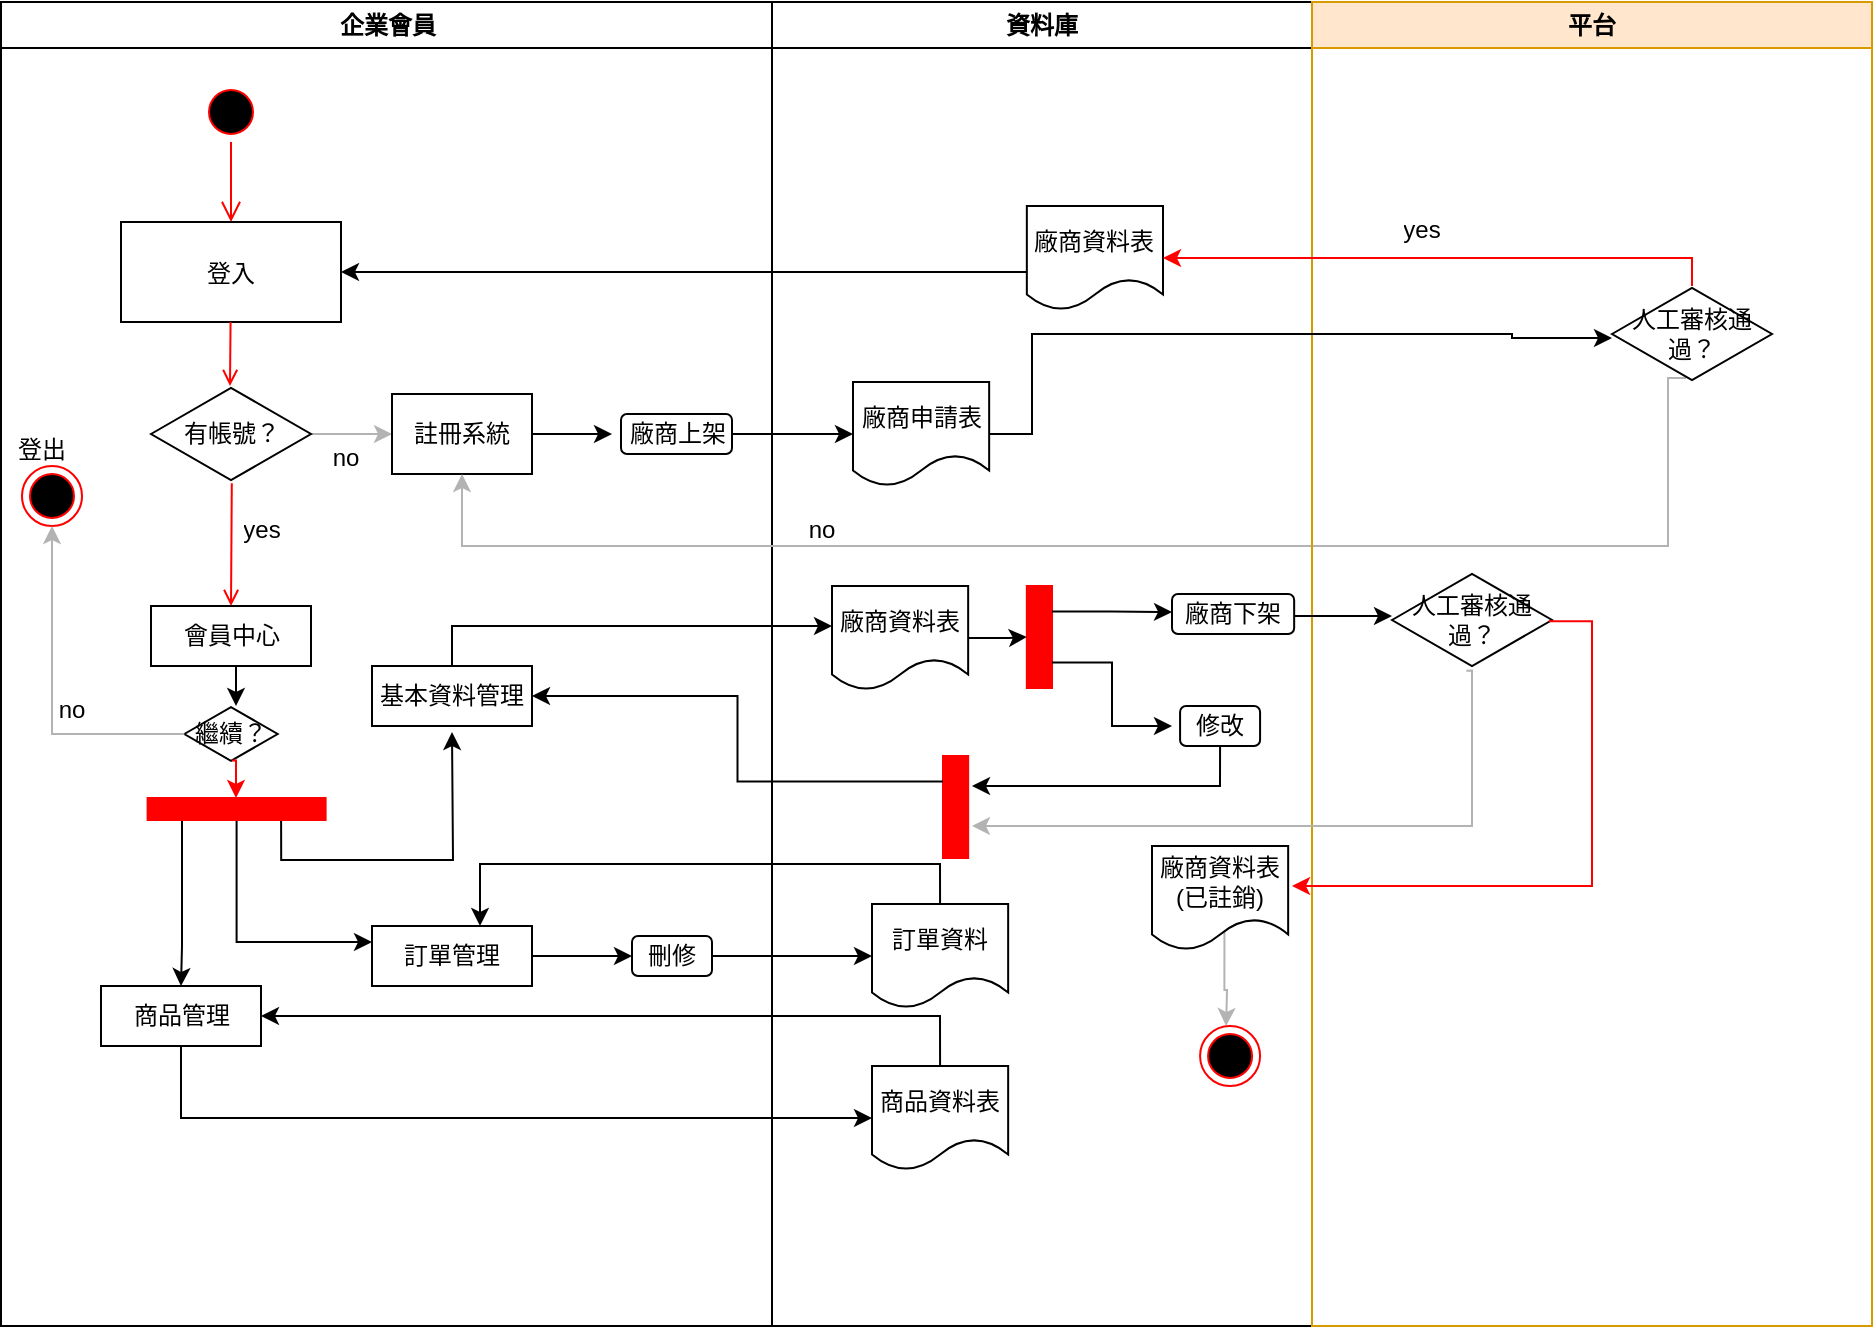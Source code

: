 <mxfile version="14.8.1" type="github" pages="2">
  <diagram name="Page-1" id="e7e014a7-5840-1c2e-5031-d8a46d1fe8dd">
    <mxGraphModel dx="331" dy="680" grid="1" gridSize="10" guides="1" tooltips="1" connect="1" arrows="1" fold="1" page="1" pageScale="1" pageWidth="1169" pageHeight="826" background="none" math="0" shadow="0">
      <root>
        <mxCell id="0" />
        <mxCell id="1" parent="0" />
        <mxCell id="2" value="企業會員" style="swimlane;whiteSpace=wrap" parent="1" vertex="1">
          <mxGeometry x="164.5" y="128" width="385.5" height="662" as="geometry" />
        </mxCell>
        <mxCell id="5" value="" style="ellipse;shape=startState;fillColor=#000000;strokeColor=#ff0000;" parent="2" vertex="1">
          <mxGeometry x="100" y="40" width="30" height="30" as="geometry" />
        </mxCell>
        <mxCell id="6" value="" style="edgeStyle=elbowEdgeStyle;elbow=horizontal;verticalAlign=bottom;endArrow=open;endSize=8;strokeColor=#FF0000;endFill=1;rounded=0" parent="2" source="5" target="7" edge="1">
          <mxGeometry x="100" y="40" as="geometry">
            <mxPoint x="115" y="110" as="targetPoint" />
          </mxGeometry>
        </mxCell>
        <mxCell id="7" value="登入" style="" parent="2" vertex="1">
          <mxGeometry x="60" y="110" width="110" height="50" as="geometry" />
        </mxCell>
        <mxCell id="9" value="" style="endArrow=open;strokeColor=#FF0000;endFill=1;rounded=0" parent="2" source="7" edge="1">
          <mxGeometry relative="1" as="geometry">
            <mxPoint x="114.5" y="192" as="targetPoint" />
          </mxGeometry>
        </mxCell>
        <mxCell id="11" value="" style="endArrow=open;strokeColor=#FF0000;endFill=1;rounded=0;exitX=0.505;exitY=1.012;exitDx=0;exitDy=0;exitPerimeter=0;entryX=0.5;entryY=0;entryDx=0;entryDy=0;" parent="2" source="Wlnk1DyzsGyQfmctNri--41" target="Wlnk1DyzsGyQfmctNri--110" edge="1">
          <mxGeometry relative="1" as="geometry">
            <mxPoint x="115" y="270" as="sourcePoint" />
            <mxPoint x="115.091" y="325.0" as="targetPoint" />
          </mxGeometry>
        </mxCell>
        <mxCell id="Wlnk1DyzsGyQfmctNri--54" value="" style="edgeStyle=orthogonalEdgeStyle;rounded=0;orthogonalLoop=1;jettySize=auto;html=1;strokeColor=#B3B3B3;" parent="2" source="Wlnk1DyzsGyQfmctNri--41" target="Wlnk1DyzsGyQfmctNri--52" edge="1">
          <mxGeometry relative="1" as="geometry" />
        </mxCell>
        <mxCell id="Wlnk1DyzsGyQfmctNri--41" value="有帳號？" style="html=1;whiteSpace=wrap;aspect=fixed;shape=isoRectangle;" parent="2" vertex="1">
          <mxGeometry x="75" y="192" width="80" height="48" as="geometry" />
        </mxCell>
        <UserObject label="no" placeholders="1" name="Variable" id="Wlnk1DyzsGyQfmctNri--49">
          <mxCell style="text;html=1;strokeColor=none;fillColor=none;align=center;verticalAlign=middle;whiteSpace=wrap;overflow=hidden;" parent="2" vertex="1">
            <mxGeometry x="157" y="216" width="30" height="24" as="geometry" />
          </mxCell>
        </UserObject>
        <mxCell id="Wlnk1DyzsGyQfmctNri--52" value="註冊系統" style="rounded=0;whiteSpace=wrap;html=1;" parent="2" vertex="1">
          <mxGeometry x="195.5" y="196" width="70" height="40" as="geometry" />
        </mxCell>
        <mxCell id="Wlnk1DyzsGyQfmctNri--110" value="會員中心" style="rounded=0;whiteSpace=wrap;html=1;" parent="2" vertex="1">
          <mxGeometry x="75" y="302" width="80" height="30" as="geometry" />
        </mxCell>
        <UserObject label="yes" placeholders="1" name="Variable" id="Wlnk1DyzsGyQfmctNri--107">
          <mxCell style="text;html=1;strokeColor=none;fillColor=none;align=center;verticalAlign=middle;whiteSpace=wrap;overflow=hidden;" parent="2" vertex="1">
            <mxGeometry x="115.5" y="252" width="30" height="24" as="geometry" />
          </mxCell>
        </UserObject>
        <mxCell id="Wlnk1DyzsGyQfmctNri--120" value="基本資料管理" style="rounded=0;whiteSpace=wrap;html=1;" parent="2" vertex="1">
          <mxGeometry x="185.5" y="332" width="80" height="30" as="geometry" />
        </mxCell>
        <mxCell id="Wlnk1DyzsGyQfmctNri--122" value="商品管理" style="rounded=0;whiteSpace=wrap;html=1;" parent="2" vertex="1">
          <mxGeometry x="50.0" y="492" width="80" height="30" as="geometry" />
        </mxCell>
        <UserObject label="登出" placeholders="1" name="Variable" id="Wlnk1DyzsGyQfmctNri--126">
          <mxCell style="text;html=1;strokeColor=none;fillColor=none;align=center;verticalAlign=middle;whiteSpace=wrap;overflow=hidden;" parent="2" vertex="1">
            <mxGeometry x="5.5" y="212" width="30" height="24" as="geometry" />
          </mxCell>
        </UserObject>
        <mxCell id="Wlnk1DyzsGyQfmctNri--121" value="訂單管理" style="rounded=0;whiteSpace=wrap;html=1;" parent="2" vertex="1">
          <mxGeometry x="185.5" y="462" width="80" height="30" as="geometry" />
        </mxCell>
        <mxCell id="Wlnk1DyzsGyQfmctNri--127" value="繼續？" style="html=1;whiteSpace=wrap;aspect=fixed;shape=isoRectangle;" parent="2" vertex="1">
          <mxGeometry x="91.66" y="352" width="46.67" height="28" as="geometry" />
        </mxCell>
        <UserObject label="no" placeholders="1" name="Variable" id="Wlnk1DyzsGyQfmctNri--131">
          <mxCell style="text;html=1;strokeColor=none;fillColor=none;align=center;verticalAlign=middle;whiteSpace=wrap;overflow=hidden;" parent="2" vertex="1">
            <mxGeometry x="20" y="342" width="30" height="24" as="geometry" />
          </mxCell>
        </UserObject>
        <mxCell id="Wlnk1DyzsGyQfmctNri--128" value="" style="edgeStyle=orthogonalEdgeStyle;rounded=0;orthogonalLoop=1;jettySize=auto;html=1;" parent="2" source="Wlnk1DyzsGyQfmctNri--110" edge="1">
          <mxGeometry relative="1" as="geometry">
            <mxPoint x="117.5" y="352" as="targetPoint" />
            <Array as="points">
              <mxPoint x="117.5" y="342" />
            </Array>
          </mxGeometry>
        </mxCell>
        <mxCell id="tgVnPNI4uBaY5m6D6lXT-44" style="edgeStyle=orthogonalEdgeStyle;rounded=0;orthogonalLoop=1;jettySize=auto;html=1;exitX=0.5;exitY=0;exitDx=0;exitDy=0;" edge="1" parent="2" source="Wlnk1DyzsGyQfmctNri--120">
          <mxGeometry relative="1" as="geometry">
            <mxPoint x="415.5" y="312" as="targetPoint" />
            <Array as="points">
              <mxPoint x="226" y="312" />
              <mxPoint x="284" y="312" />
            </Array>
          </mxGeometry>
        </mxCell>
        <mxCell id="k1zmmnMi6JdyLgyqYY6V-65" value="刪修" style="rounded=1;whiteSpace=wrap;html=1;" vertex="1" parent="2">
          <mxGeometry x="315.5" y="467" width="40" height="20" as="geometry" />
        </mxCell>
        <mxCell id="k1zmmnMi6JdyLgyqYY6V-67" value="廠商上架" style="rounded=1;whiteSpace=wrap;html=1;" vertex="1" parent="2">
          <mxGeometry x="310" y="206" width="55.5" height="20" as="geometry" />
        </mxCell>
        <mxCell id="3" value="資料庫" style="swimlane;whiteSpace=wrap" parent="1" vertex="1">
          <mxGeometry x="550" y="128" width="270" height="662" as="geometry" />
        </mxCell>
        <mxCell id="Wlnk1DyzsGyQfmctNri--55" value="廠商申請表" style="shape=document;whiteSpace=wrap;html=1;boundedLbl=1;rounded=0;" parent="3" vertex="1">
          <mxGeometry x="40.5" y="190" width="68.08" height="52" as="geometry" />
        </mxCell>
        <mxCell id="Wlnk1DyzsGyQfmctNri--64" value="廠商資料表" style="shape=document;whiteSpace=wrap;html=1;boundedLbl=1;rounded=0;" parent="3" vertex="1">
          <mxGeometry x="127.42" y="102" width="68.08" height="52" as="geometry" />
        </mxCell>
        <mxCell id="tgVnPNI4uBaY5m6D6lXT-91" value="廠商資料表" style="shape=document;whiteSpace=wrap;html=1;boundedLbl=1;rounded=0;" vertex="1" parent="3">
          <mxGeometry x="30.0" y="292" width="68.08" height="52" as="geometry" />
        </mxCell>
        <mxCell id="k1zmmnMi6JdyLgyqYY6V-61" value="" style="edgeStyle=orthogonalEdgeStyle;rounded=0;orthogonalLoop=1;jettySize=auto;html=1;strokeColor=#B3B3B3;exitX=0.532;exitY=0.814;exitDx=0;exitDy=0;exitPerimeter=0;" edge="1" parent="3" source="tgVnPNI4uBaY5m6D6lXT-94">
          <mxGeometry relative="1" as="geometry">
            <mxPoint x="222.1" y="474" as="sourcePoint" />
            <mxPoint x="227.04" y="512" as="targetPoint" />
          </mxGeometry>
        </mxCell>
        <mxCell id="tgVnPNI4uBaY5m6D6lXT-94" value="廠商資料表&lt;br&gt;(已註銷)" style="shape=document;whiteSpace=wrap;html=1;boundedLbl=1;rounded=0;" vertex="1" parent="3">
          <mxGeometry x="190.0" y="422" width="68.08" height="52" as="geometry" />
        </mxCell>
        <mxCell id="tgVnPNI4uBaY5m6D6lXT-96" value="" style="whiteSpace=wrap;strokeColor=#FF0000;fillColor=#FF0000;rotation=0;" vertex="1" parent="3">
          <mxGeometry x="127.42" y="292" width="12.58" height="51" as="geometry" />
        </mxCell>
        <mxCell id="tgVnPNI4uBaY5m6D6lXT-95" style="edgeStyle=orthogonalEdgeStyle;rounded=0;orthogonalLoop=1;jettySize=auto;html=1;entryX=0;entryY=0.5;entryDx=0;entryDy=0;" edge="1" parent="3" source="tgVnPNI4uBaY5m6D6lXT-91" target="tgVnPNI4uBaY5m6D6lXT-96">
          <mxGeometry relative="1" as="geometry">
            <mxPoint x="120" y="318" as="targetPoint" />
          </mxGeometry>
        </mxCell>
        <mxCell id="tgVnPNI4uBaY5m6D6lXT-108" value="修改" style="rounded=1;whiteSpace=wrap;html=1;" vertex="1" parent="3">
          <mxGeometry x="204.04" y="352" width="40" height="20" as="geometry" />
        </mxCell>
        <mxCell id="tgVnPNI4uBaY5m6D6lXT-109" value="廠商下架" style="rounded=1;whiteSpace=wrap;html=1;" vertex="1" parent="3">
          <mxGeometry x="200" y="296" width="61.08" height="20" as="geometry" />
        </mxCell>
        <mxCell id="k1zmmnMi6JdyLgyqYY6V-55" value="" style="whiteSpace=wrap;strokeColor=#FF0000;fillColor=#FF0000;rotation=0;" vertex="1" parent="3">
          <mxGeometry x="85.5" y="377" width="12.58" height="51" as="geometry" />
        </mxCell>
        <mxCell id="k1zmmnMi6JdyLgyqYY6V-59" value="" style="ellipse;shape=endState;fillColor=#000000;strokeColor=#ff0000" vertex="1" parent="3">
          <mxGeometry x="214.04" y="512" width="30" height="30" as="geometry" />
        </mxCell>
        <mxCell id="k1zmmnMi6JdyLgyqYY6V-63" value="訂單資料" style="shape=document;whiteSpace=wrap;html=1;boundedLbl=1;rounded=0;" vertex="1" parent="3">
          <mxGeometry x="50.0" y="451" width="68.08" height="52" as="geometry" />
        </mxCell>
        <mxCell id="k1zmmnMi6JdyLgyqYY6V-71" value="商品資料表" style="shape=document;whiteSpace=wrap;html=1;boundedLbl=1;rounded=0;" vertex="1" parent="3">
          <mxGeometry x="50.0" y="532" width="68.08" height="52" as="geometry" />
        </mxCell>
        <mxCell id="Wlnk1DyzsGyQfmctNri--56" value="" style="edgeStyle=orthogonalEdgeStyle;rounded=0;orthogonalLoop=1;jettySize=auto;html=1;" parent="1" source="Wlnk1DyzsGyQfmctNri--52" edge="1">
          <mxGeometry relative="1" as="geometry">
            <mxPoint x="470" y="344" as="targetPoint" />
          </mxGeometry>
        </mxCell>
        <mxCell id="Wlnk1DyzsGyQfmctNri--69" style="edgeStyle=orthogonalEdgeStyle;rounded=0;orthogonalLoop=1;jettySize=auto;html=1;entryX=1;entryY=0.5;entryDx=0;entryDy=0;" parent="1" source="Wlnk1DyzsGyQfmctNri--64" target="7" edge="1">
          <mxGeometry relative="1" as="geometry">
            <Array as="points">
              <mxPoint x="520" y="263" />
              <mxPoint x="520" y="263" />
            </Array>
          </mxGeometry>
        </mxCell>
        <mxCell id="Wlnk1DyzsGyQfmctNri--70" style="edgeStyle=orthogonalEdgeStyle;rounded=0;orthogonalLoop=1;jettySize=auto;html=1;entryX=0.5;entryY=1;entryDx=0;entryDy=0;strokeColor=#B3B3B3;exitX=0.463;exitY=0.958;exitDx=0;exitDy=0;exitPerimeter=0;" parent="1" source="Wlnk1DyzsGyQfmctNri--67" target="Wlnk1DyzsGyQfmctNri--52" edge="1">
          <mxGeometry relative="1" as="geometry">
            <mxPoint x="510" y="410" as="targetPoint" />
            <Array as="points">
              <mxPoint x="998" y="316" />
              <mxPoint x="998" y="400" />
              <mxPoint x="395" y="400" />
            </Array>
          </mxGeometry>
        </mxCell>
        <UserObject label="no" placeholders="1" name="Variable" id="Wlnk1DyzsGyQfmctNri--106">
          <mxCell style="text;html=1;strokeColor=none;fillColor=none;align=center;verticalAlign=middle;whiteSpace=wrap;overflow=hidden;" parent="1" vertex="1">
            <mxGeometry x="560" y="380" width="30" height="24" as="geometry" />
          </mxCell>
        </UserObject>
        <mxCell id="Wlnk1DyzsGyQfmctNri--115" style="edgeStyle=orthogonalEdgeStyle;rounded=0;orthogonalLoop=1;jettySize=auto;html=1;exitX=1;exitY=0.75;exitDx=0;exitDy=0;entryX=0.5;entryY=0;entryDx=0;entryDy=0;" parent="1" source="34" target="Wlnk1DyzsGyQfmctNri--122" edge="1">
          <mxGeometry relative="1" as="geometry">
            <mxPoint x="255" y="610" as="targetPoint" />
            <Array as="points">
              <mxPoint x="255" y="537" />
              <mxPoint x="255" y="600" />
              <mxPoint x="255" y="600" />
            </Array>
          </mxGeometry>
        </mxCell>
        <mxCell id="Wlnk1DyzsGyQfmctNri--116" style="edgeStyle=orthogonalEdgeStyle;rounded=0;orthogonalLoop=1;jettySize=auto;html=1;exitX=1;exitY=0.5;exitDx=0;exitDy=0;entryX=0;entryY=0.25;entryDx=0;entryDy=0;" parent="1" source="34" target="Wlnk1DyzsGyQfmctNri--121" edge="1">
          <mxGeometry relative="1" as="geometry">
            <mxPoint x="282.076" y="587" as="targetPoint" />
            <Array as="points">
              <mxPoint x="282" y="598" />
              <mxPoint x="350" y="598" />
            </Array>
          </mxGeometry>
        </mxCell>
        <mxCell id="Wlnk1DyzsGyQfmctNri--118" style="edgeStyle=orthogonalEdgeStyle;rounded=0;orthogonalLoop=1;jettySize=auto;html=1;exitX=1;exitY=0.25;exitDx=0;exitDy=0;" parent="1" source="34" edge="1">
          <mxGeometry relative="1" as="geometry">
            <mxPoint x="390" y="493" as="targetPoint" />
          </mxGeometry>
        </mxCell>
        <mxCell id="34" value="" style="whiteSpace=wrap;strokeColor=#FF0000;fillColor=#FF0000;rotation=90;" parent="1" vertex="1">
          <mxGeometry x="276.8" y="487" width="11" height="89" as="geometry" />
        </mxCell>
        <mxCell id="Wlnk1DyzsGyQfmctNri--124" value="" style="ellipse;shape=endState;fillColor=#000000;strokeColor=#ff0000" parent="1" vertex="1">
          <mxGeometry x="175" y="360" width="30" height="30" as="geometry" />
        </mxCell>
        <mxCell id="Wlnk1DyzsGyQfmctNri--129" value="" style="edgeStyle=orthogonalEdgeStyle;rounded=0;orthogonalLoop=1;jettySize=auto;html=1;strokeColor=#FF0000;exitX=0.51;exitY=0.972;exitDx=0;exitDy=0;exitPerimeter=0;" parent="1" source="Wlnk1DyzsGyQfmctNri--127" edge="1">
          <mxGeometry relative="1" as="geometry">
            <mxPoint x="282" y="526" as="targetPoint" />
            <Array as="points">
              <mxPoint x="282" y="507" />
            </Array>
          </mxGeometry>
        </mxCell>
        <mxCell id="Wlnk1DyzsGyQfmctNri--130" style="edgeStyle=orthogonalEdgeStyle;rounded=0;orthogonalLoop=1;jettySize=auto;html=1;entryX=0.5;entryY=1;entryDx=0;entryDy=0;strokeColor=#B3B3B3;" parent="1" source="Wlnk1DyzsGyQfmctNri--127" target="Wlnk1DyzsGyQfmctNri--124" edge="1">
          <mxGeometry relative="1" as="geometry" />
        </mxCell>
        <mxCell id="Wlnk1DyzsGyQfmctNri--170" value="平台" style="swimlane;whiteSpace=wrap;fillColor=#ffe6cc;strokeColor=#d79b00;" parent="1" vertex="1">
          <mxGeometry x="820" y="128" width="280" height="662" as="geometry" />
        </mxCell>
        <mxCell id="Wlnk1DyzsGyQfmctNri--67" value="人工審核通過？" style="html=1;whiteSpace=wrap;aspect=fixed;shape=isoRectangle;" parent="Wlnk1DyzsGyQfmctNri--170" vertex="1">
          <mxGeometry x="150" y="142" width="80" height="48" as="geometry" />
        </mxCell>
        <UserObject label="yes" placeholders="1" name="Variable" id="Wlnk1DyzsGyQfmctNri--82">
          <mxCell style="text;html=1;strokeColor=none;fillColor=none;align=center;verticalAlign=middle;whiteSpace=wrap;overflow=hidden;" parent="Wlnk1DyzsGyQfmctNri--170" vertex="1">
            <mxGeometry x="40" y="102" width="30" height="24" as="geometry" />
          </mxCell>
        </UserObject>
        <mxCell id="k1zmmnMi6JdyLgyqYY6V-70" value="人工審核通過？" style="html=1;whiteSpace=wrap;aspect=fixed;shape=isoRectangle;" vertex="1" parent="Wlnk1DyzsGyQfmctNri--170">
          <mxGeometry x="40" y="285" width="80" height="48" as="geometry" />
        </mxCell>
        <mxCell id="Wlnk1DyzsGyQfmctNri--65" value="" style="edgeStyle=orthogonalEdgeStyle;rounded=0;orthogonalLoop=1;jettySize=auto;html=1;entryX=0;entryY=0.542;entryDx=0;entryDy=0;entryPerimeter=0;" parent="1" source="Wlnk1DyzsGyQfmctNri--55" target="Wlnk1DyzsGyQfmctNri--67" edge="1">
          <mxGeometry relative="1" as="geometry">
            <mxPoint x="960" y="296" as="targetPoint" />
            <Array as="points">
              <mxPoint x="680" y="344" />
              <mxPoint x="680" y="294" />
              <mxPoint x="920" y="294" />
              <mxPoint x="920" y="296" />
            </Array>
          </mxGeometry>
        </mxCell>
        <mxCell id="Wlnk1DyzsGyQfmctNri--68" value="" style="edgeStyle=orthogonalEdgeStyle;rounded=0;orthogonalLoop=1;jettySize=auto;html=1;entryX=1;entryY=0.5;entryDx=0;entryDy=0;strokeColor=#FF0000;" parent="1" source="Wlnk1DyzsGyQfmctNri--67" target="Wlnk1DyzsGyQfmctNri--64" edge="1">
          <mxGeometry relative="1" as="geometry">
            <mxPoint x="613" y="270" as="targetPoint" />
            <Array as="points">
              <mxPoint x="1010" y="256" />
            </Array>
          </mxGeometry>
        </mxCell>
        <mxCell id="tgVnPNI4uBaY5m6D6lXT-97" style="edgeStyle=orthogonalEdgeStyle;rounded=0;orthogonalLoop=1;jettySize=auto;html=1;exitX=1;exitY=0.75;exitDx=0;exitDy=0;strokeColor=#000000;" edge="1" parent="1" source="tgVnPNI4uBaY5m6D6lXT-96">
          <mxGeometry relative="1" as="geometry">
            <mxPoint x="750" y="490" as="targetPoint" />
            <Array as="points">
              <mxPoint x="720" y="458" />
              <mxPoint x="720" y="490" />
              <mxPoint x="750" y="490" />
            </Array>
          </mxGeometry>
        </mxCell>
        <mxCell id="tgVnPNI4uBaY5m6D6lXT-98" style="edgeStyle=orthogonalEdgeStyle;rounded=0;orthogonalLoop=1;jettySize=auto;html=1;exitX=1;exitY=0.25;exitDx=0;exitDy=0;strokeColor=#000000;" edge="1" parent="1" source="tgVnPNI4uBaY5m6D6lXT-96">
          <mxGeometry relative="1" as="geometry">
            <mxPoint x="750" y="433" as="targetPoint" />
          </mxGeometry>
        </mxCell>
        <mxCell id="k1zmmnMi6JdyLgyqYY6V-42" style="edgeStyle=orthogonalEdgeStyle;rounded=0;orthogonalLoop=1;jettySize=auto;html=1;exitX=0.5;exitY=1;exitDx=0;exitDy=0;strokeColor=#000000;" edge="1" parent="1" source="tgVnPNI4uBaY5m6D6lXT-108">
          <mxGeometry relative="1" as="geometry">
            <mxPoint x="650" y="520" as="targetPoint" />
            <Array as="points">
              <mxPoint x="774" y="520" />
            </Array>
          </mxGeometry>
        </mxCell>
        <mxCell id="k1zmmnMi6JdyLgyqYY6V-53" style="edgeStyle=orthogonalEdgeStyle;rounded=0;orthogonalLoop=1;jettySize=auto;html=1;strokeColor=#FF0000;exitX=0.98;exitY=0.513;exitDx=0;exitDy=0;exitPerimeter=0;" edge="1" parent="1" source="k1zmmnMi6JdyLgyqYY6V-70">
          <mxGeometry relative="1" as="geometry">
            <mxPoint x="810" y="570" as="targetPoint" />
            <mxPoint x="895" y="518" as="sourcePoint" />
            <Array as="points">
              <mxPoint x="960" y="438" />
              <mxPoint x="960" y="570" />
            </Array>
          </mxGeometry>
        </mxCell>
        <mxCell id="k1zmmnMi6JdyLgyqYY6V-54" style="edgeStyle=orthogonalEdgeStyle;rounded=0;orthogonalLoop=1;jettySize=auto;html=1;exitX=0.465;exitY=1.028;exitDx=0;exitDy=0;strokeColor=#B3B3B3;exitPerimeter=0;" edge="1" parent="1" source="k1zmmnMi6JdyLgyqYY6V-70">
          <mxGeometry relative="1" as="geometry">
            <mxPoint x="650" y="540" as="targetPoint" />
            <mxPoint x="868.75" y="504" as="sourcePoint" />
            <Array as="points">
              <mxPoint x="900" y="540" />
            </Array>
          </mxGeometry>
        </mxCell>
        <mxCell id="k1zmmnMi6JdyLgyqYY6V-57" style="edgeStyle=orthogonalEdgeStyle;rounded=0;orthogonalLoop=1;jettySize=auto;html=1;exitX=0;exitY=0.25;exitDx=0;exitDy=0;entryX=1;entryY=0.5;entryDx=0;entryDy=0;strokeColor=#000000;" edge="1" parent="1" source="k1zmmnMi6JdyLgyqYY6V-55" target="Wlnk1DyzsGyQfmctNri--120">
          <mxGeometry relative="1" as="geometry" />
        </mxCell>
        <mxCell id="k1zmmnMi6JdyLgyqYY6V-58" value="" style="edgeStyle=orthogonalEdgeStyle;rounded=0;orthogonalLoop=1;jettySize=auto;html=1;strokeColor=#000000;" edge="1" parent="1" source="tgVnPNI4uBaY5m6D6lXT-109">
          <mxGeometry relative="1" as="geometry">
            <mxPoint x="860" y="435.059" as="targetPoint" />
            <Array as="points">
              <mxPoint x="820" y="435" />
              <mxPoint x="820" y="435" />
            </Array>
          </mxGeometry>
        </mxCell>
        <mxCell id="k1zmmnMi6JdyLgyqYY6V-64" style="edgeStyle=orthogonalEdgeStyle;rounded=0;orthogonalLoop=1;jettySize=auto;html=1;" edge="1" parent="1" source="Wlnk1DyzsGyQfmctNri--121">
          <mxGeometry relative="1" as="geometry">
            <mxPoint x="480" y="605" as="targetPoint" />
          </mxGeometry>
        </mxCell>
        <mxCell id="k1zmmnMi6JdyLgyqYY6V-66" value="" style="edgeStyle=orthogonalEdgeStyle;rounded=0;orthogonalLoop=1;jettySize=auto;html=1;strokeColor=#000000;" edge="1" parent="1" source="k1zmmnMi6JdyLgyqYY6V-65" target="k1zmmnMi6JdyLgyqYY6V-63">
          <mxGeometry relative="1" as="geometry" />
        </mxCell>
        <mxCell id="k1zmmnMi6JdyLgyqYY6V-68" value="" style="edgeStyle=orthogonalEdgeStyle;rounded=0;orthogonalLoop=1;jettySize=auto;html=1;strokeColor=#000000;entryX=0;entryY=0.5;entryDx=0;entryDy=0;" edge="1" parent="1" source="k1zmmnMi6JdyLgyqYY6V-67" target="Wlnk1DyzsGyQfmctNri--55">
          <mxGeometry relative="1" as="geometry" />
        </mxCell>
        <mxCell id="k1zmmnMi6JdyLgyqYY6V-69" style="edgeStyle=orthogonalEdgeStyle;rounded=0;orthogonalLoop=1;jettySize=auto;html=1;exitX=0.5;exitY=0;exitDx=0;exitDy=0;strokeColor=#000000;entryX=0.675;entryY=0;entryDx=0;entryDy=0;entryPerimeter=0;" edge="1" parent="1" source="k1zmmnMi6JdyLgyqYY6V-63" target="Wlnk1DyzsGyQfmctNri--121">
          <mxGeometry relative="1" as="geometry">
            <mxPoint x="410" y="550" as="targetPoint" />
          </mxGeometry>
        </mxCell>
        <mxCell id="k1zmmnMi6JdyLgyqYY6V-86" style="edgeStyle=orthogonalEdgeStyle;rounded=0;orthogonalLoop=1;jettySize=auto;html=1;exitX=0.5;exitY=1;exitDx=0;exitDy=0;strokeColor=#000000;entryX=0;entryY=0.5;entryDx=0;entryDy=0;" edge="1" parent="1" source="Wlnk1DyzsGyQfmctNri--122" target="k1zmmnMi6JdyLgyqYY6V-71">
          <mxGeometry relative="1" as="geometry">
            <mxPoint x="254.882" y="680" as="targetPoint" />
          </mxGeometry>
        </mxCell>
        <mxCell id="k1zmmnMi6JdyLgyqYY6V-87" style="edgeStyle=orthogonalEdgeStyle;rounded=0;orthogonalLoop=1;jettySize=auto;html=1;exitX=0.5;exitY=0;exitDx=0;exitDy=0;strokeColor=#000000;entryX=1;entryY=0.5;entryDx=0;entryDy=0;" edge="1" parent="1" source="k1zmmnMi6JdyLgyqYY6V-71" target="Wlnk1DyzsGyQfmctNri--122">
          <mxGeometry relative="1" as="geometry">
            <mxPoint x="633.667" y="640" as="targetPoint" />
          </mxGeometry>
        </mxCell>
      </root>
    </mxGraphModel>
  </diagram>
  <diagram id="ljvhe8rJgVV9nau7u8wd" name="Page-2">
    <mxGraphModel dx="777" dy="578" grid="1" gridSize="10" guides="1" tooltips="1" connect="1" arrows="1" fold="1" page="1" pageScale="1" pageWidth="827" pageHeight="1169" math="0" shadow="0">
      <root>
        <mxCell id="XJFokynB_RMT-DKPA-r4-0" />
        <mxCell id="XJFokynB_RMT-DKPA-r4-1" parent="XJFokynB_RMT-DKPA-r4-0" />
      </root>
    </mxGraphModel>
  </diagram>
</mxfile>
